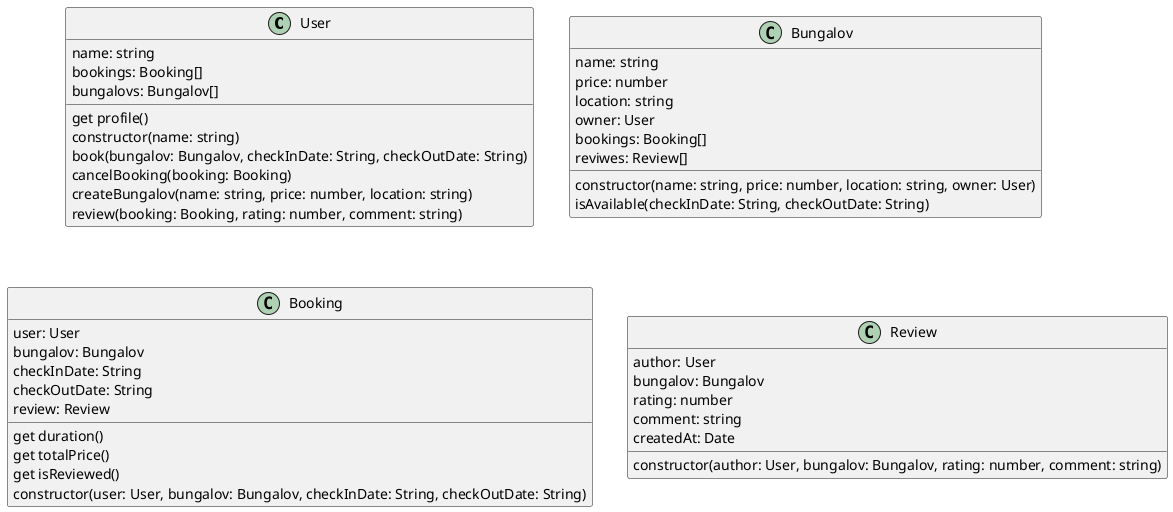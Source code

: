 @startuml Bungalov Booking App

class User {
  name: string
  bookings: Booking[]
  bungalovs: Bungalov[]

  get profile()
  constructor(name: string)
  book(bungalov: Bungalov, checkInDate: String, checkOutDate: String)
  cancelBooking(booking: Booking)
  createBungalov(name: string, price: number, location: string)
  review(booking: Booking, rating: number, comment: string)
}

class Bungalov {
  name: string
  price: number
  location: string
  owner: User
  bookings: Booking[]
  reviwes: Review[]

  constructor(name: string, price: number, location: string, owner: User)
  isAvailable(checkInDate: String, checkOutDate: String)
}

class Booking {
  user: User
  bungalov: Bungalov
  checkInDate: String
  checkOutDate: String
  review: Review

  get duration()
  get totalPrice()
  get isReviewed()
  constructor(user: User, bungalov: Bungalov, checkInDate: String, checkOutDate: String)
}

class Review {
  author: User
  bungalov: Bungalov
  rating: number
  comment: string
  createdAt: Date

  constructor(author: User, bungalov: Bungalov, rating: number, comment: string)
}

@enduml
